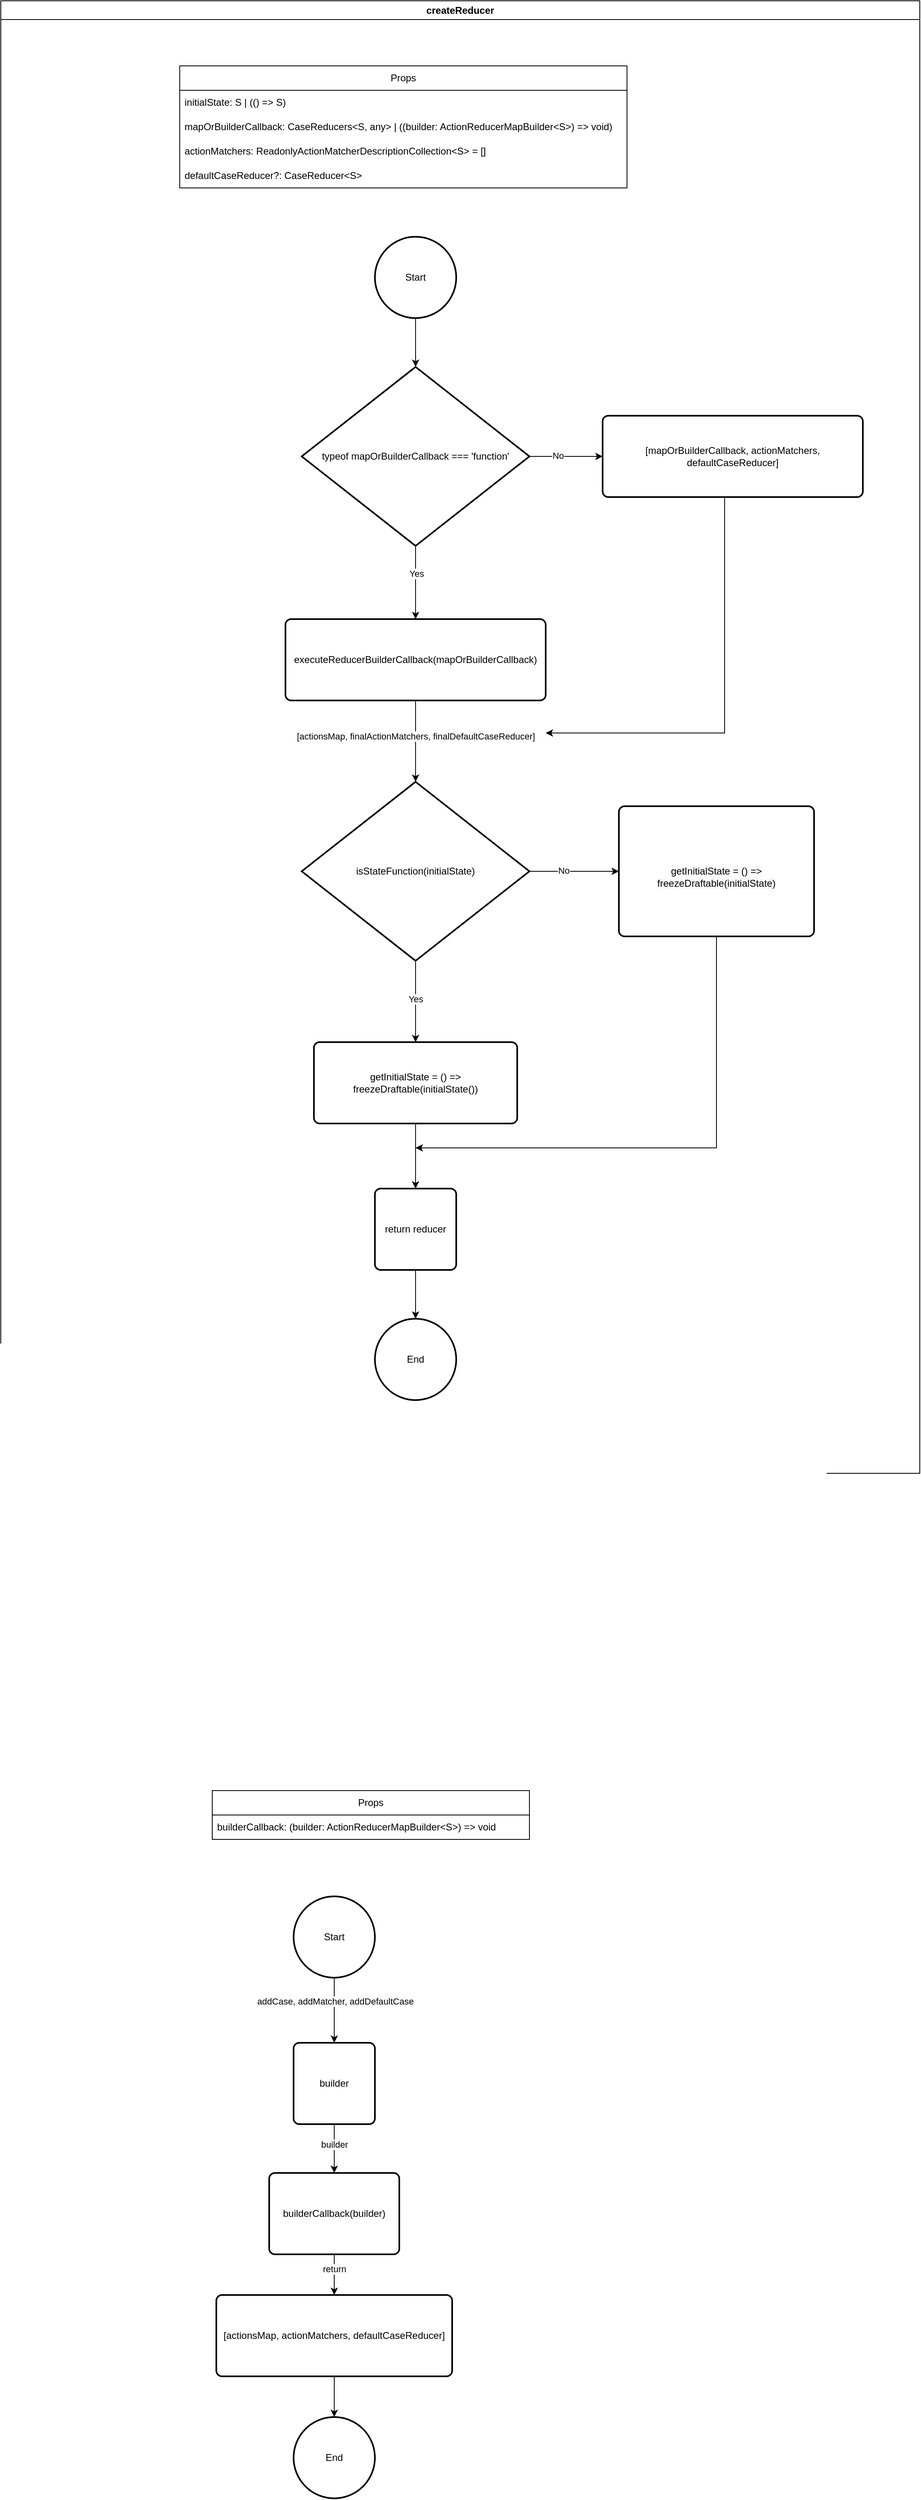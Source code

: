 <mxfile version="20.8.17" type="github">
  <diagram name="第 1 页" id="JsC-sPZwaS2pL8XHtRWc">
    <mxGraphModel dx="1619" dy="2323" grid="1" gridSize="10" guides="1" tooltips="1" connect="1" arrows="1" fold="1" page="1" pageScale="1" pageWidth="827" pageHeight="1169" math="0" shadow="0">
      <root>
        <mxCell id="0" />
        <mxCell id="1" parent="0" />
        <mxCell id="ErUn-88AJgNuBOqfLNrV-1" value="Start" style="strokeWidth=2;html=1;shape=mxgraph.flowchart.start_2;whiteSpace=wrap;" vertex="1" parent="1">
          <mxGeometry x="350" y="270" width="100" height="100" as="geometry" />
        </mxCell>
        <mxCell id="ErUn-88AJgNuBOqfLNrV-9" style="edgeStyle=orthogonalEdgeStyle;rounded=0;orthogonalLoop=1;jettySize=auto;html=1;entryX=0.5;entryY=0;entryDx=0;entryDy=0;entryPerimeter=0;exitX=0.5;exitY=1;exitDx=0;exitDy=0;exitPerimeter=0;" edge="1" parent="1" source="ErUn-88AJgNuBOqfLNrV-1" target="ErUn-88AJgNuBOqfLNrV-8">
          <mxGeometry relative="1" as="geometry">
            <mxPoint x="400" y="340" as="sourcePoint" />
          </mxGeometry>
        </mxCell>
        <mxCell id="ErUn-88AJgNuBOqfLNrV-3" value="Props" style="swimlane;fontStyle=0;childLayout=stackLayout;horizontal=1;startSize=30;horizontalStack=0;resizeParent=1;resizeParentMax=0;resizeLast=0;collapsible=1;marginBottom=0;whiteSpace=wrap;html=1;" vertex="1" parent="1">
          <mxGeometry x="110" y="60" width="550" height="150" as="geometry" />
        </mxCell>
        <mxCell id="ErUn-88AJgNuBOqfLNrV-4" value="initialState: S | (() =&amp;gt; S)" style="text;strokeColor=none;fillColor=none;align=left;verticalAlign=middle;spacingLeft=4;spacingRight=4;overflow=hidden;points=[[0,0.5],[1,0.5]];portConstraint=eastwest;rotatable=0;whiteSpace=wrap;html=1;" vertex="1" parent="ErUn-88AJgNuBOqfLNrV-3">
          <mxGeometry y="30" width="550" height="30" as="geometry" />
        </mxCell>
        <mxCell id="ErUn-88AJgNuBOqfLNrV-5" value="mapOrBuilderCallback: CaseReducers&amp;lt;S, any&amp;gt; | ((builder: ActionReducerMapBuilder&amp;lt;S&amp;gt;) =&amp;gt; void)" style="text;strokeColor=none;fillColor=none;align=left;verticalAlign=middle;spacingLeft=4;spacingRight=4;overflow=hidden;points=[[0,0.5],[1,0.5]];portConstraint=eastwest;rotatable=0;whiteSpace=wrap;html=1;" vertex="1" parent="ErUn-88AJgNuBOqfLNrV-3">
          <mxGeometry y="60" width="550" height="30" as="geometry" />
        </mxCell>
        <mxCell id="ErUn-88AJgNuBOqfLNrV-6" value="actionMatchers: ReadonlyActionMatcherDescriptionCollection&amp;lt;S&amp;gt; = []" style="text;strokeColor=none;fillColor=none;align=left;verticalAlign=middle;spacingLeft=4;spacingRight=4;overflow=hidden;points=[[0,0.5],[1,0.5]];portConstraint=eastwest;rotatable=0;whiteSpace=wrap;html=1;" vertex="1" parent="ErUn-88AJgNuBOqfLNrV-3">
          <mxGeometry y="90" width="550" height="30" as="geometry" />
        </mxCell>
        <mxCell id="ErUn-88AJgNuBOqfLNrV-7" value="defaultCaseReducer?: CaseReducer&amp;lt;S&amp;gt;" style="text;strokeColor=none;fillColor=none;align=left;verticalAlign=middle;spacingLeft=4;spacingRight=4;overflow=hidden;points=[[0,0.5],[1,0.5]];portConstraint=eastwest;rotatable=0;whiteSpace=wrap;html=1;" vertex="1" parent="ErUn-88AJgNuBOqfLNrV-3">
          <mxGeometry y="120" width="550" height="30" as="geometry" />
        </mxCell>
        <mxCell id="ErUn-88AJgNuBOqfLNrV-11" style="edgeStyle=orthogonalEdgeStyle;rounded=0;orthogonalLoop=1;jettySize=auto;html=1;" edge="1" parent="1" source="ErUn-88AJgNuBOqfLNrV-8" target="ErUn-88AJgNuBOqfLNrV-10">
          <mxGeometry relative="1" as="geometry" />
        </mxCell>
        <mxCell id="ErUn-88AJgNuBOqfLNrV-12" value="Yes" style="edgeLabel;html=1;align=center;verticalAlign=middle;resizable=0;points=[];" vertex="1" connectable="0" parent="ErUn-88AJgNuBOqfLNrV-11">
          <mxGeometry x="-0.252" y="1" relative="1" as="geometry">
            <mxPoint as="offset" />
          </mxGeometry>
        </mxCell>
        <mxCell id="ErUn-88AJgNuBOqfLNrV-30" style="edgeStyle=orthogonalEdgeStyle;rounded=0;orthogonalLoop=1;jettySize=auto;html=1;" edge="1" parent="1" source="ErUn-88AJgNuBOqfLNrV-8" target="ErUn-88AJgNuBOqfLNrV-29">
          <mxGeometry relative="1" as="geometry" />
        </mxCell>
        <mxCell id="ErUn-88AJgNuBOqfLNrV-31" value="No" style="edgeLabel;html=1;align=center;verticalAlign=middle;resizable=0;points=[];" vertex="1" connectable="0" parent="ErUn-88AJgNuBOqfLNrV-30">
          <mxGeometry x="-0.23" y="1" relative="1" as="geometry">
            <mxPoint as="offset" />
          </mxGeometry>
        </mxCell>
        <mxCell id="ErUn-88AJgNuBOqfLNrV-8" value="typeof mapOrBuilderCallback === &#39;function&#39;" style="strokeWidth=2;html=1;shape=mxgraph.flowchart.decision;whiteSpace=wrap;" vertex="1" parent="1">
          <mxGeometry x="260" y="430" width="280" height="220" as="geometry" />
        </mxCell>
        <mxCell id="ErUn-88AJgNuBOqfLNrV-14" style="edgeStyle=orthogonalEdgeStyle;rounded=0;orthogonalLoop=1;jettySize=auto;html=1;entryX=0.5;entryY=0;entryDx=0;entryDy=0;entryPerimeter=0;" edge="1" parent="1" source="ErUn-88AJgNuBOqfLNrV-10" target="ErUn-88AJgNuBOqfLNrV-16">
          <mxGeometry relative="1" as="geometry">
            <mxPoint x="400" y="930" as="targetPoint" />
          </mxGeometry>
        </mxCell>
        <mxCell id="ErUn-88AJgNuBOqfLNrV-15" value="[actionsMap, finalActionMatchers, finalDefaultCaseReducer]" style="edgeLabel;html=1;align=center;verticalAlign=middle;resizable=0;points=[];" vertex="1" connectable="0" parent="ErUn-88AJgNuBOqfLNrV-14">
          <mxGeometry x="-0.267" y="1" relative="1" as="geometry">
            <mxPoint x="-1" y="7" as="offset" />
          </mxGeometry>
        </mxCell>
        <mxCell id="ErUn-88AJgNuBOqfLNrV-10" value="executeReducerBuilderCallback(mapOrBuilderCallback)" style="rounded=1;whiteSpace=wrap;html=1;absoluteArcSize=1;arcSize=14;strokeWidth=2;" vertex="1" parent="1">
          <mxGeometry x="240" y="740" width="320" height="100" as="geometry" />
        </mxCell>
        <mxCell id="ErUn-88AJgNuBOqfLNrV-17" style="edgeStyle=orthogonalEdgeStyle;rounded=0;orthogonalLoop=1;jettySize=auto;html=1;" edge="1" parent="1" source="ErUn-88AJgNuBOqfLNrV-16" target="ErUn-88AJgNuBOqfLNrV-18">
          <mxGeometry relative="1" as="geometry">
            <mxPoint x="400" y="1220" as="targetPoint" />
          </mxGeometry>
        </mxCell>
        <mxCell id="ErUn-88AJgNuBOqfLNrV-19" value="Yes" style="edgeLabel;html=1;align=center;verticalAlign=middle;resizable=0;points=[];" vertex="1" connectable="0" parent="ErUn-88AJgNuBOqfLNrV-17">
          <mxGeometry x="-0.258" y="3" relative="1" as="geometry">
            <mxPoint x="-3" y="10" as="offset" />
          </mxGeometry>
        </mxCell>
        <mxCell id="ErUn-88AJgNuBOqfLNrV-20" style="edgeStyle=orthogonalEdgeStyle;rounded=0;orthogonalLoop=1;jettySize=auto;html=1;" edge="1" parent="1" source="ErUn-88AJgNuBOqfLNrV-16" target="ErUn-88AJgNuBOqfLNrV-21">
          <mxGeometry relative="1" as="geometry">
            <mxPoint x="620" y="1050" as="targetPoint" />
          </mxGeometry>
        </mxCell>
        <mxCell id="ErUn-88AJgNuBOqfLNrV-22" value="No" style="edgeLabel;html=1;align=center;verticalAlign=middle;resizable=0;points=[];" vertex="1" connectable="0" parent="ErUn-88AJgNuBOqfLNrV-20">
          <mxGeometry x="-0.248" y="1" relative="1" as="geometry">
            <mxPoint as="offset" />
          </mxGeometry>
        </mxCell>
        <mxCell id="ErUn-88AJgNuBOqfLNrV-16" value="isStateFunction(initialState)" style="strokeWidth=2;html=1;shape=mxgraph.flowchart.decision;whiteSpace=wrap;" vertex="1" parent="1">
          <mxGeometry x="260" y="940" width="280" height="220" as="geometry" />
        </mxCell>
        <mxCell id="ErUn-88AJgNuBOqfLNrV-23" style="edgeStyle=orthogonalEdgeStyle;rounded=0;orthogonalLoop=1;jettySize=auto;html=1;" edge="1" parent="1" source="ErUn-88AJgNuBOqfLNrV-18" target="ErUn-88AJgNuBOqfLNrV-26">
          <mxGeometry relative="1" as="geometry">
            <mxPoint x="400" y="1490" as="targetPoint" />
          </mxGeometry>
        </mxCell>
        <mxCell id="ErUn-88AJgNuBOqfLNrV-18" value="getInitialState = () =&amp;gt; freezeDraftable(initialState())" style="rounded=1;whiteSpace=wrap;html=1;absoluteArcSize=1;arcSize=14;strokeWidth=2;" vertex="1" parent="1">
          <mxGeometry x="275" y="1260" width="250" height="100" as="geometry" />
        </mxCell>
        <mxCell id="ErUn-88AJgNuBOqfLNrV-25" style="edgeStyle=orthogonalEdgeStyle;rounded=0;orthogonalLoop=1;jettySize=auto;html=1;" edge="1" parent="1" source="ErUn-88AJgNuBOqfLNrV-21">
          <mxGeometry relative="1" as="geometry">
            <mxPoint x="400" y="1390" as="targetPoint" />
            <Array as="points">
              <mxPoint x="770" y="1390" />
            </Array>
          </mxGeometry>
        </mxCell>
        <mxCell id="ErUn-88AJgNuBOqfLNrV-21" value="&lt;br&gt;&lt;span style=&quot;color: rgb(0, 0, 0); font-family: Helvetica; font-size: 12px; font-style: normal; font-variant-ligatures: normal; font-variant-caps: normal; font-weight: 400; letter-spacing: normal; orphans: 2; text-align: center; text-indent: 0px; text-transform: none; widows: 2; word-spacing: 0px; -webkit-text-stroke-width: 0px; background-color: rgb(251, 251, 251); text-decoration-thickness: initial; text-decoration-style: initial; text-decoration-color: initial; float: none; display: inline !important;&quot;&gt;getInitialState = () =&amp;gt; freezeDraftable(initialState)&lt;/span&gt;" style="rounded=1;whiteSpace=wrap;html=1;absoluteArcSize=1;arcSize=14;strokeWidth=2;" vertex="1" parent="1">
          <mxGeometry x="650" y="970" width="240" height="160" as="geometry" />
        </mxCell>
        <mxCell id="ErUn-88AJgNuBOqfLNrV-28" style="edgeStyle=orthogonalEdgeStyle;rounded=0;orthogonalLoop=1;jettySize=auto;html=1;entryX=0.5;entryY=0;entryDx=0;entryDy=0;entryPerimeter=0;" edge="1" parent="1" source="ErUn-88AJgNuBOqfLNrV-26" target="ErUn-88AJgNuBOqfLNrV-27">
          <mxGeometry relative="1" as="geometry" />
        </mxCell>
        <mxCell id="ErUn-88AJgNuBOqfLNrV-26" value="return reducer" style="rounded=1;whiteSpace=wrap;html=1;absoluteArcSize=1;arcSize=14;strokeWidth=2;" vertex="1" parent="1">
          <mxGeometry x="350" y="1440" width="100" height="100" as="geometry" />
        </mxCell>
        <mxCell id="ErUn-88AJgNuBOqfLNrV-27" value="End" style="strokeWidth=2;html=1;shape=mxgraph.flowchart.start_2;whiteSpace=wrap;" vertex="1" parent="1">
          <mxGeometry x="350" y="1600" width="100" height="100" as="geometry" />
        </mxCell>
        <mxCell id="ErUn-88AJgNuBOqfLNrV-32" style="edgeStyle=orthogonalEdgeStyle;rounded=0;orthogonalLoop=1;jettySize=auto;html=1;" edge="1" parent="1" source="ErUn-88AJgNuBOqfLNrV-29">
          <mxGeometry relative="1" as="geometry">
            <mxPoint x="560" y="880" as="targetPoint" />
            <Array as="points">
              <mxPoint x="780" y="880" />
            </Array>
          </mxGeometry>
        </mxCell>
        <mxCell id="ErUn-88AJgNuBOqfLNrV-29" value="[mapOrBuilderCallback, actionMatchers, defaultCaseReducer]" style="rounded=1;whiteSpace=wrap;html=1;absoluteArcSize=1;arcSize=14;strokeWidth=2;" vertex="1" parent="1">
          <mxGeometry x="630" y="490" width="320" height="100" as="geometry" />
        </mxCell>
        <mxCell id="ErUn-88AJgNuBOqfLNrV-33" value="createReducer" style="swimlane;whiteSpace=wrap;html=1;" vertex="1" parent="1">
          <mxGeometry x="-110" y="-20" width="1130" height="1810" as="geometry" />
        </mxCell>
        <mxCell id="ErUn-88AJgNuBOqfLNrV-40" style="edgeStyle=orthogonalEdgeStyle;rounded=0;orthogonalLoop=1;jettySize=auto;html=1;entryX=0.5;entryY=0;entryDx=0;entryDy=0;" edge="1" parent="1" source="ErUn-88AJgNuBOqfLNrV-34" target="ErUn-88AJgNuBOqfLNrV-39">
          <mxGeometry relative="1" as="geometry" />
        </mxCell>
        <mxCell id="ErUn-88AJgNuBOqfLNrV-41" value="addCase, addMatcher, addDefaultCase" style="edgeLabel;html=1;align=center;verticalAlign=middle;resizable=0;points=[];" vertex="1" connectable="0" parent="ErUn-88AJgNuBOqfLNrV-40">
          <mxGeometry x="-0.28" y="1" relative="1" as="geometry">
            <mxPoint as="offset" />
          </mxGeometry>
        </mxCell>
        <mxCell id="ErUn-88AJgNuBOqfLNrV-34" value="Start" style="strokeWidth=2;html=1;shape=mxgraph.flowchart.start_2;whiteSpace=wrap;" vertex="1" parent="1">
          <mxGeometry x="250" y="2310" width="100" height="100" as="geometry" />
        </mxCell>
        <mxCell id="ErUn-88AJgNuBOqfLNrV-35" value="Props" style="swimlane;fontStyle=0;childLayout=stackLayout;horizontal=1;startSize=30;horizontalStack=0;resizeParent=1;resizeParentMax=0;resizeLast=0;collapsible=1;marginBottom=0;whiteSpace=wrap;html=1;" vertex="1" parent="1">
          <mxGeometry x="150" y="2180" width="390" height="60" as="geometry" />
        </mxCell>
        <mxCell id="ErUn-88AJgNuBOqfLNrV-36" value="builderCallback: (builder: ActionReducerMapBuilder&amp;lt;S&amp;gt;) =&amp;gt; void" style="text;strokeColor=none;fillColor=none;align=left;verticalAlign=middle;spacingLeft=4;spacingRight=4;overflow=hidden;points=[[0,0.5],[1,0.5]];portConstraint=eastwest;rotatable=0;whiteSpace=wrap;html=1;" vertex="1" parent="ErUn-88AJgNuBOqfLNrV-35">
          <mxGeometry y="30" width="390" height="30" as="geometry" />
        </mxCell>
        <mxCell id="ErUn-88AJgNuBOqfLNrV-43" style="edgeStyle=orthogonalEdgeStyle;rounded=0;orthogonalLoop=1;jettySize=auto;html=1;entryX=0.5;entryY=0;entryDx=0;entryDy=0;" edge="1" parent="1" source="ErUn-88AJgNuBOqfLNrV-39" target="ErUn-88AJgNuBOqfLNrV-42">
          <mxGeometry relative="1" as="geometry" />
        </mxCell>
        <mxCell id="ErUn-88AJgNuBOqfLNrV-44" value="builder" style="edgeLabel;html=1;align=center;verticalAlign=middle;resizable=0;points=[];" vertex="1" connectable="0" parent="ErUn-88AJgNuBOqfLNrV-43">
          <mxGeometry x="-0.267" y="-2" relative="1" as="geometry">
            <mxPoint x="2" y="3" as="offset" />
          </mxGeometry>
        </mxCell>
        <mxCell id="ErUn-88AJgNuBOqfLNrV-39" value="builder" style="rounded=1;whiteSpace=wrap;html=1;absoluteArcSize=1;arcSize=14;strokeWidth=2;" vertex="1" parent="1">
          <mxGeometry x="250" y="2490" width="100" height="100" as="geometry" />
        </mxCell>
        <mxCell id="ErUn-88AJgNuBOqfLNrV-46" style="edgeStyle=orthogonalEdgeStyle;rounded=0;orthogonalLoop=1;jettySize=auto;html=1;entryX=0.5;entryY=0;entryDx=0;entryDy=0;" edge="1" parent="1" source="ErUn-88AJgNuBOqfLNrV-42" target="ErUn-88AJgNuBOqfLNrV-45">
          <mxGeometry relative="1" as="geometry">
            <Array as="points">
              <mxPoint x="300" y="2780" />
              <mxPoint x="300" y="2780" />
            </Array>
          </mxGeometry>
        </mxCell>
        <mxCell id="ErUn-88AJgNuBOqfLNrV-47" value="return" style="edgeLabel;html=1;align=center;verticalAlign=middle;resizable=0;points=[];" vertex="1" connectable="0" parent="ErUn-88AJgNuBOqfLNrV-46">
          <mxGeometry x="-0.285" relative="1" as="geometry">
            <mxPoint as="offset" />
          </mxGeometry>
        </mxCell>
        <mxCell id="ErUn-88AJgNuBOqfLNrV-42" value="builderCallback(builder)" style="rounded=1;whiteSpace=wrap;html=1;absoluteArcSize=1;arcSize=14;strokeWidth=2;" vertex="1" parent="1">
          <mxGeometry x="220" y="2650" width="160" height="100" as="geometry" />
        </mxCell>
        <mxCell id="ErUn-88AJgNuBOqfLNrV-49" style="edgeStyle=orthogonalEdgeStyle;rounded=0;orthogonalLoop=1;jettySize=auto;html=1;entryX=0.5;entryY=0;entryDx=0;entryDy=0;entryPerimeter=0;" edge="1" parent="1" source="ErUn-88AJgNuBOqfLNrV-45" target="ErUn-88AJgNuBOqfLNrV-48">
          <mxGeometry relative="1" as="geometry" />
        </mxCell>
        <mxCell id="ErUn-88AJgNuBOqfLNrV-45" value="[actionsMap, actionMatchers, defaultCaseReducer]" style="rounded=1;whiteSpace=wrap;html=1;absoluteArcSize=1;arcSize=14;strokeWidth=2;" vertex="1" parent="1">
          <mxGeometry x="155" y="2800" width="290" height="100" as="geometry" />
        </mxCell>
        <mxCell id="ErUn-88AJgNuBOqfLNrV-48" value="End" style="strokeWidth=2;html=1;shape=mxgraph.flowchart.start_2;whiteSpace=wrap;" vertex="1" parent="1">
          <mxGeometry x="250" y="2950" width="100" height="100" as="geometry" />
        </mxCell>
      </root>
    </mxGraphModel>
  </diagram>
</mxfile>
